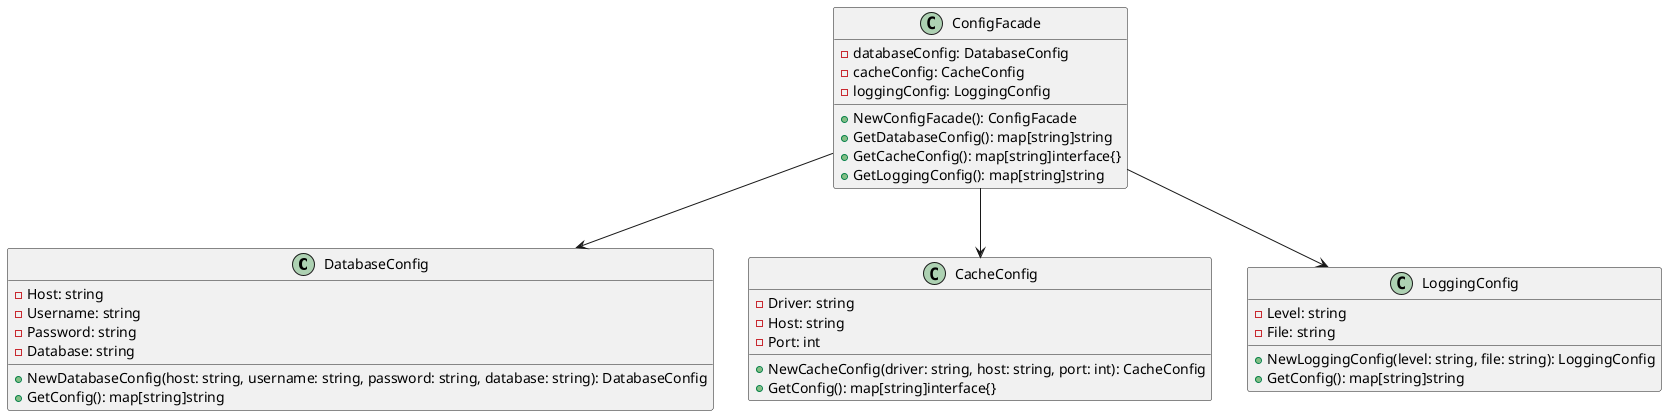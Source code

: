 @startuml

class DatabaseConfig {
    -Host: string
    -Username: string
    -Password: string
    -Database: string
    +NewDatabaseConfig(host: string, username: string, password: string, database: string): DatabaseConfig
    +GetConfig(): map[string]string
}

class CacheConfig {
    -Driver: string
    -Host: string
    -Port: int
    +NewCacheConfig(driver: string, host: string, port: int): CacheConfig
    +GetConfig(): map[string]interface{}
}

class LoggingConfig {
    -Level: string
    -File: string
    +NewLoggingConfig(level: string, file: string): LoggingConfig
    +GetConfig(): map[string]string
}

class ConfigFacade {
    -databaseConfig: DatabaseConfig
    -cacheConfig: CacheConfig
    -loggingConfig: LoggingConfig
    +NewConfigFacade(): ConfigFacade
    +GetDatabaseConfig(): map[string]string
    +GetCacheConfig(): map[string]interface{}
    +GetLoggingConfig(): map[string]string
}

ConfigFacade --> DatabaseConfig
ConfigFacade --> CacheConfig
ConfigFacade --> LoggingConfig

@enduml
